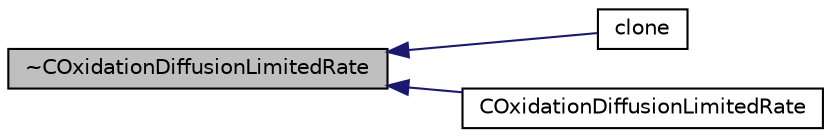digraph "~COxidationDiffusionLimitedRate"
{
  bgcolor="transparent";
  edge [fontname="Helvetica",fontsize="10",labelfontname="Helvetica",labelfontsize="10"];
  node [fontname="Helvetica",fontsize="10",shape=record];
  rankdir="LR";
  Node181 [label="~COxidationDiffusionLimitedRate",height=0.2,width=0.4,color="black", fillcolor="grey75", style="filled", fontcolor="black"];
  Node181 -> Node182 [dir="back",color="midnightblue",fontsize="10",style="solid",fontname="Helvetica"];
  Node182 [label="clone",height=0.2,width=0.4,color="black",URL="$a24745.html#a95a64b2a3c8105f645755a2c0c4d9881",tooltip="Construct and return a clone. "];
  Node181 -> Node183 [dir="back",color="midnightblue",fontsize="10",style="solid",fontname="Helvetica"];
  Node183 [label="COxidationDiffusionLimitedRate",height=0.2,width=0.4,color="black",URL="$a24745.html#a225abf7564467ac33f351b87a0d59f81",tooltip="Construct copy. "];
}
